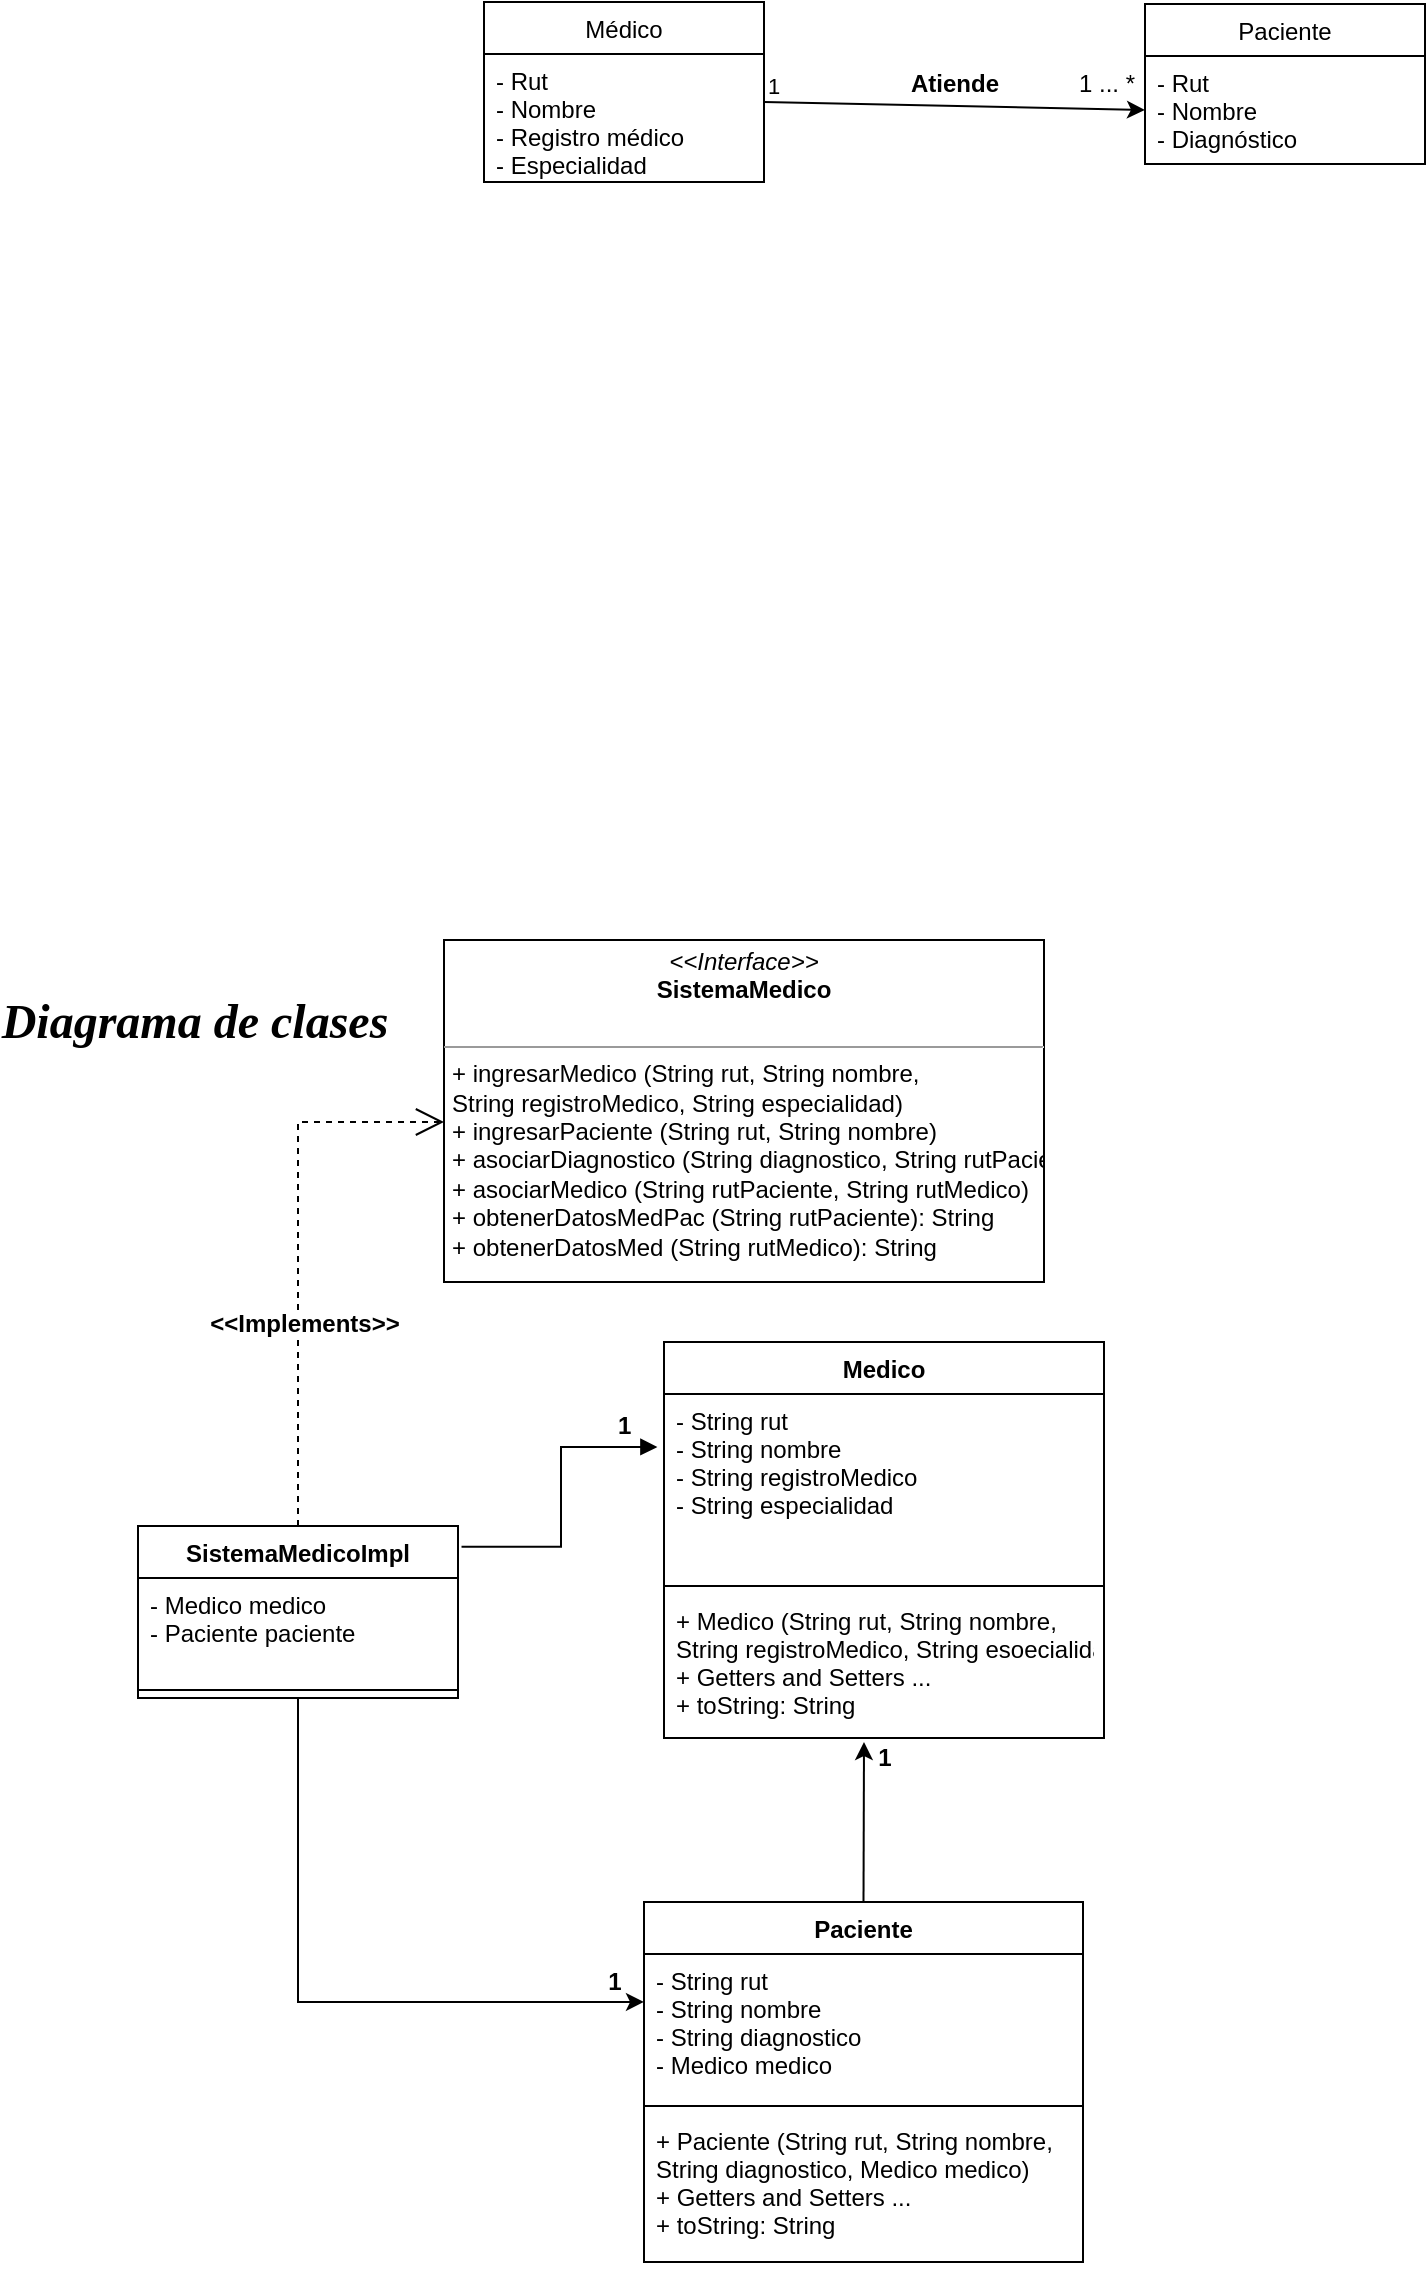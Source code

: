 <mxfile version="18.1.2" type="github">
  <diagram id="iS0SyIFbfsoAaOTEKyvB" name="Page-1">
    <mxGraphModel dx="1284" dy="736" grid="1" gridSize="10" guides="1" tooltips="1" connect="1" arrows="1" fold="1" page="1" pageScale="1" pageWidth="827" pageHeight="1169" background="none" math="0" shadow="0">
      <root>
        <mxCell id="0" />
        <mxCell id="1" parent="0" />
        <mxCell id="VrzSAPqwYEhlrVGZWeiV-6" value="Médico" style="swimlane;fontStyle=0;childLayout=stackLayout;horizontal=1;startSize=26;fillColor=none;horizontalStack=0;resizeParent=1;resizeParentMax=0;resizeLast=0;collapsible=1;marginBottom=0;" vertex="1" parent="1">
          <mxGeometry x="840" y="700" width="140" height="90" as="geometry" />
        </mxCell>
        <mxCell id="VrzSAPqwYEhlrVGZWeiV-7" value="- Rut&#xa;- Nombre&#xa;- Registro médico&#xa;- Especialidad" style="text;strokeColor=none;fillColor=none;align=left;verticalAlign=top;spacingLeft=4;spacingRight=4;overflow=hidden;rotatable=0;points=[[0,0.5],[1,0.5]];portConstraint=eastwest;" vertex="1" parent="VrzSAPqwYEhlrVGZWeiV-6">
          <mxGeometry y="26" width="140" height="64" as="geometry" />
        </mxCell>
        <mxCell id="VrzSAPqwYEhlrVGZWeiV-10" value="Paciente" style="swimlane;fontStyle=0;childLayout=stackLayout;horizontal=1;startSize=26;fillColor=none;horizontalStack=0;resizeParent=1;resizeParentMax=0;resizeLast=0;collapsible=1;marginBottom=0;" vertex="1" parent="1">
          <mxGeometry x="1170.5" y="701" width="140" height="80" as="geometry" />
        </mxCell>
        <mxCell id="VrzSAPqwYEhlrVGZWeiV-11" value="- Rut&#xa;- Nombre&#xa;- Diagnóstico" style="text;strokeColor=none;fillColor=none;align=left;verticalAlign=top;spacingLeft=4;spacingRight=4;overflow=hidden;rotatable=0;points=[[0,0.5],[1,0.5]];portConstraint=eastwest;" vertex="1" parent="VrzSAPqwYEhlrVGZWeiV-10">
          <mxGeometry y="26" width="140" height="54" as="geometry" />
        </mxCell>
        <mxCell id="VrzSAPqwYEhlrVGZWeiV-23" value="" style="endArrow=classic;html=1;rounded=0;entryX=0;entryY=0.5;entryDx=0;entryDy=0;" edge="1" parent="1" target="VrzSAPqwYEhlrVGZWeiV-11">
          <mxGeometry relative="1" as="geometry">
            <mxPoint x="980" y="750" as="sourcePoint" />
            <mxPoint x="1070" y="750" as="targetPoint" />
          </mxGeometry>
        </mxCell>
        <mxCell id="VrzSAPqwYEhlrVGZWeiV-25" value="1" style="edgeLabel;resizable=0;html=1;align=left;verticalAlign=bottom;" connectable="0" vertex="1" parent="VrzSAPqwYEhlrVGZWeiV-23">
          <mxGeometry x="-1" relative="1" as="geometry" />
        </mxCell>
        <mxCell id="VrzSAPqwYEhlrVGZWeiV-28" value="1 ... *" style="text;html=1;align=center;verticalAlign=middle;resizable=0;points=[];autosize=1;strokeColor=none;fillColor=none;" vertex="1" parent="1">
          <mxGeometry x="1131" y="731" width="40" height="20" as="geometry" />
        </mxCell>
        <mxCell id="VrzSAPqwYEhlrVGZWeiV-29" value="&lt;b&gt;Atiende&lt;/b&gt;" style="text;html=1;align=center;verticalAlign=middle;resizable=0;points=[];autosize=1;strokeColor=none;fillColor=none;" vertex="1" parent="1">
          <mxGeometry x="1045" y="731" width="60" height="20" as="geometry" />
        </mxCell>
        <mxCell id="VrzSAPqwYEhlrVGZWeiV-30" value="Medico" style="swimlane;fontStyle=1;align=center;verticalAlign=top;childLayout=stackLayout;horizontal=1;startSize=26;horizontalStack=0;resizeParent=1;resizeParentMax=0;resizeLast=0;collapsible=1;marginBottom=0;" vertex="1" parent="1">
          <mxGeometry x="930" y="1370" width="220" height="198" as="geometry" />
        </mxCell>
        <mxCell id="VrzSAPqwYEhlrVGZWeiV-31" value="- String rut&#xa;- String nombre&#xa;- String registroMedico&#xa;- String especialidad" style="text;strokeColor=none;fillColor=none;align=left;verticalAlign=top;spacingLeft=4;spacingRight=4;overflow=hidden;rotatable=0;points=[[0,0.5],[1,0.5]];portConstraint=eastwest;" vertex="1" parent="VrzSAPqwYEhlrVGZWeiV-30">
          <mxGeometry y="26" width="220" height="92" as="geometry" />
        </mxCell>
        <mxCell id="VrzSAPqwYEhlrVGZWeiV-32" value="" style="line;strokeWidth=1;fillColor=none;align=left;verticalAlign=middle;spacingTop=-1;spacingLeft=3;spacingRight=3;rotatable=0;labelPosition=right;points=[];portConstraint=eastwest;" vertex="1" parent="VrzSAPqwYEhlrVGZWeiV-30">
          <mxGeometry y="118" width="220" height="8" as="geometry" />
        </mxCell>
        <mxCell id="VrzSAPqwYEhlrVGZWeiV-33" value="+ Medico (String rut, String nombre,&#xa;String registroMedico, String esoecialidad)&#xa;+ Getters and Setters ...&#xa;+ toString: String" style="text;strokeColor=none;fillColor=none;align=left;verticalAlign=top;spacingLeft=4;spacingRight=4;overflow=hidden;rotatable=0;points=[[0,0.5],[1,0.5]];portConstraint=eastwest;" vertex="1" parent="VrzSAPqwYEhlrVGZWeiV-30">
          <mxGeometry y="126" width="220" height="72" as="geometry" />
        </mxCell>
        <mxCell id="VrzSAPqwYEhlrVGZWeiV-44" value="&lt;font face=&quot;Garamond&quot; style=&quot;font-size: 24px;&quot;&gt;&lt;b style=&quot;&quot;&gt;&lt;i style=&quot;&quot;&gt;Diagrama de clases&lt;/i&gt;&lt;/b&gt;&lt;/font&gt;" style="text;html=1;align=center;verticalAlign=middle;resizable=0;points=[];autosize=1;strokeColor=none;fillColor=none;" vertex="1" parent="1">
          <mxGeometry x="610" y="1200" width="170" height="20" as="geometry" />
        </mxCell>
        <mxCell id="VrzSAPqwYEhlrVGZWeiV-46" value="&lt;p style=&quot;margin:0px;margin-top:4px;text-align:center;&quot;&gt;&lt;i&gt;&amp;lt;&amp;lt;Interface&amp;gt;&amp;gt;&lt;/i&gt;&lt;br&gt;&lt;b&gt;SistemaMedico&lt;/b&gt;&lt;/p&gt;&lt;p style=&quot;margin:0px;margin-left:4px;&quot;&gt;&lt;br&gt;&lt;/p&gt;&lt;hr size=&quot;1&quot;&gt;&lt;p style=&quot;margin:0px;margin-left:4px;&quot;&gt;+ ingresarMedico (String rut, String nombre,&lt;/p&gt;&lt;p style=&quot;margin:0px;margin-left:4px;&quot;&gt;String registroMedico, String especialidad)&lt;/p&gt;&lt;p style=&quot;margin:0px;margin-left:4px;&quot;&gt;+ ingresarPaciente (String rut, String nombre)&lt;/p&gt;&lt;p style=&quot;margin:0px;margin-left:4px;&quot;&gt;+ asociarDiagnostico (String diagnostico, String rutPaciente)&lt;/p&gt;&lt;p style=&quot;margin:0px;margin-left:4px;&quot;&gt;+ asociarMedico (String rutPaciente, String rutMedico)&lt;/p&gt;&lt;p style=&quot;margin:0px;margin-left:4px;&quot;&gt;+ obtenerDatosMedPac (String rutPaciente): String&lt;/p&gt;&lt;p style=&quot;margin:0px;margin-left:4px;&quot;&gt;+ obtenerDatosMed (String rutMedico): String&lt;/p&gt;" style="verticalAlign=top;align=left;overflow=fill;fontSize=12;fontFamily=Helvetica;html=1;" vertex="1" parent="1">
          <mxGeometry x="820" y="1169" width="300" height="171" as="geometry" />
        </mxCell>
        <mxCell id="VrzSAPqwYEhlrVGZWeiV-60" value="Paciente" style="swimlane;fontStyle=1;align=center;verticalAlign=top;childLayout=stackLayout;horizontal=1;startSize=26;horizontalStack=0;resizeParent=1;resizeParentMax=0;resizeLast=0;collapsible=1;marginBottom=0;fontFamily=Helvetica;fontSize=12;fontColor=default;strokeColor=default;fillColor=default;" vertex="1" parent="1">
          <mxGeometry x="920" y="1650" width="219.5" height="180" as="geometry" />
        </mxCell>
        <mxCell id="VrzSAPqwYEhlrVGZWeiV-61" value="- String rut&#xa;- String nombre&#xa;- String diagnostico&#xa;- Medico medico" style="text;strokeColor=none;fillColor=none;align=left;verticalAlign=top;spacingLeft=4;spacingRight=4;overflow=hidden;rotatable=0;points=[[0,0.5],[1,0.5]];portConstraint=eastwest;fontFamily=Helvetica;fontSize=12;fontColor=default;startSize=26;" vertex="1" parent="VrzSAPqwYEhlrVGZWeiV-60">
          <mxGeometry y="26" width="219.5" height="72" as="geometry" />
        </mxCell>
        <mxCell id="VrzSAPqwYEhlrVGZWeiV-62" value="" style="line;strokeWidth=1;fillColor=none;align=left;verticalAlign=middle;spacingTop=-1;spacingLeft=3;spacingRight=3;rotatable=0;labelPosition=right;points=[];portConstraint=eastwest;fontFamily=Helvetica;fontSize=12;fontColor=default;startSize=26;" vertex="1" parent="VrzSAPqwYEhlrVGZWeiV-60">
          <mxGeometry y="98" width="219.5" height="8" as="geometry" />
        </mxCell>
        <mxCell id="VrzSAPqwYEhlrVGZWeiV-63" value="+ Paciente (String rut, String nombre,&#xa;String diagnostico, Medico medico)&#xa;+ Getters and Setters ...&#xa;+ toString: String" style="text;strokeColor=none;fillColor=none;align=left;verticalAlign=top;spacingLeft=4;spacingRight=4;overflow=hidden;rotatable=0;points=[[0,0.5],[1,0.5]];portConstraint=eastwest;fontFamily=Helvetica;fontSize=12;fontColor=default;startSize=26;" vertex="1" parent="VrzSAPqwYEhlrVGZWeiV-60">
          <mxGeometry y="106" width="219.5" height="74" as="geometry" />
        </mxCell>
        <mxCell id="VrzSAPqwYEhlrVGZWeiV-64" value="SistemaMedicoImpl" style="swimlane;fontStyle=1;align=center;verticalAlign=top;childLayout=stackLayout;horizontal=1;startSize=26;horizontalStack=0;resizeParent=1;resizeParentMax=0;resizeLast=0;collapsible=1;marginBottom=0;fontFamily=Helvetica;fontSize=12;fontColor=default;strokeColor=default;fillColor=default;" vertex="1" parent="1">
          <mxGeometry x="667" y="1462" width="160" height="86" as="geometry" />
        </mxCell>
        <mxCell id="VrzSAPqwYEhlrVGZWeiV-65" value="- Medico medico&#xa;- Paciente paciente" style="text;strokeColor=none;fillColor=none;align=left;verticalAlign=top;spacingLeft=4;spacingRight=4;overflow=hidden;rotatable=0;points=[[0,0.5],[1,0.5]];portConstraint=eastwest;fontFamily=Helvetica;fontSize=12;fontColor=default;startSize=26;" vertex="1" parent="VrzSAPqwYEhlrVGZWeiV-64">
          <mxGeometry y="26" width="160" height="52" as="geometry" />
        </mxCell>
        <mxCell id="VrzSAPqwYEhlrVGZWeiV-66" value="" style="line;strokeWidth=1;fillColor=none;align=left;verticalAlign=middle;spacingTop=-1;spacingLeft=3;spacingRight=3;rotatable=0;labelPosition=right;points=[];portConstraint=eastwest;fontFamily=Helvetica;fontSize=12;fontColor=default;startSize=26;" vertex="1" parent="VrzSAPqwYEhlrVGZWeiV-64">
          <mxGeometry y="78" width="160" height="8" as="geometry" />
        </mxCell>
        <mxCell id="VrzSAPqwYEhlrVGZWeiV-71" value="&lt;b&gt;&amp;lt;&amp;lt;Implements&amp;gt;&amp;gt;&lt;/b&gt;" style="endArrow=open;endSize=12;dashed=1;html=1;rounded=0;fontFamily=Helvetica;fontSize=12;fontColor=default;exitX=0.5;exitY=0;exitDx=0;exitDy=0;" edge="1" parent="1" source="VrzSAPqwYEhlrVGZWeiV-64">
          <mxGeometry x="-0.258" y="-3" width="160" relative="1" as="geometry">
            <mxPoint x="1060" y="1450" as="sourcePoint" />
            <mxPoint x="820" y="1260" as="targetPoint" />
            <Array as="points">
              <mxPoint x="747" y="1260" />
            </Array>
            <mxPoint y="1" as="offset" />
          </mxGeometry>
        </mxCell>
        <mxCell id="VrzSAPqwYEhlrVGZWeiV-72" value="" style="endArrow=block;endFill=1;html=1;edgeStyle=orthogonalEdgeStyle;align=left;verticalAlign=top;rounded=0;fontFamily=Helvetica;fontSize=12;fontColor=default;startSize=26;exitX=1.011;exitY=0.121;exitDx=0;exitDy=0;entryX=-0.015;entryY=0.288;entryDx=0;entryDy=0;entryPerimeter=0;exitPerimeter=0;" edge="1" parent="1" source="VrzSAPqwYEhlrVGZWeiV-64" target="VrzSAPqwYEhlrVGZWeiV-31">
          <mxGeometry x="-1" relative="1" as="geometry">
            <mxPoint x="1060" y="1320" as="sourcePoint" />
            <mxPoint x="1220" y="1320" as="targetPoint" />
          </mxGeometry>
        </mxCell>
        <mxCell id="VrzSAPqwYEhlrVGZWeiV-73" value="&lt;b&gt;1&lt;/b&gt;" style="edgeLabel;resizable=0;html=1;align=left;verticalAlign=bottom;fontFamily=Helvetica;fontSize=12;fontColor=default;startSize=26;strokeColor=default;fillColor=default;" connectable="0" vertex="1" parent="VrzSAPqwYEhlrVGZWeiV-72">
          <mxGeometry x="-1" relative="1" as="geometry">
            <mxPoint x="76" y="-52" as="offset" />
          </mxGeometry>
        </mxCell>
        <mxCell id="VrzSAPqwYEhlrVGZWeiV-75" value="" style="endArrow=classic;html=1;rounded=0;fontFamily=Helvetica;fontSize=12;fontColor=default;startSize=26;exitX=0.5;exitY=1;exitDx=0;exitDy=0;entryX=0;entryY=0.333;entryDx=0;entryDy=0;entryPerimeter=0;" edge="1" parent="1" source="VrzSAPqwYEhlrVGZWeiV-64" target="VrzSAPqwYEhlrVGZWeiV-61">
          <mxGeometry width="50" height="50" relative="1" as="geometry">
            <mxPoint x="1020" y="1510" as="sourcePoint" />
            <mxPoint x="1200" y="1640" as="targetPoint" />
            <Array as="points">
              <mxPoint x="747" y="1700" />
            </Array>
          </mxGeometry>
        </mxCell>
        <mxCell id="VrzSAPqwYEhlrVGZWeiV-77" value="&lt;b&gt;1&lt;/b&gt;" style="text;html=1;align=center;verticalAlign=middle;resizable=0;points=[];autosize=1;strokeColor=none;fillColor=none;fontSize=12;fontFamily=Helvetica;fontColor=default;" vertex="1" parent="1">
          <mxGeometry x="895" y="1680" width="20" height="20" as="geometry" />
        </mxCell>
        <mxCell id="VrzSAPqwYEhlrVGZWeiV-78" value="" style="endArrow=classic;html=1;rounded=0;fontFamily=Helvetica;fontSize=12;fontColor=default;startSize=26;exitX=0.5;exitY=0;exitDx=0;exitDy=0;" edge="1" parent="1" source="VrzSAPqwYEhlrVGZWeiV-60">
          <mxGeometry width="50" height="50" relative="1" as="geometry">
            <mxPoint x="1010" y="1420" as="sourcePoint" />
            <mxPoint x="1030" y="1570" as="targetPoint" />
          </mxGeometry>
        </mxCell>
        <mxCell id="VrzSAPqwYEhlrVGZWeiV-79" value="&lt;b&gt;1&lt;/b&gt;" style="text;html=1;align=center;verticalAlign=middle;resizable=0;points=[];autosize=1;strokeColor=none;fillColor=none;fontSize=12;fontFamily=Helvetica;fontColor=default;" vertex="1" parent="1">
          <mxGeometry x="1030" y="1568" width="20" height="20" as="geometry" />
        </mxCell>
      </root>
    </mxGraphModel>
  </diagram>
</mxfile>
